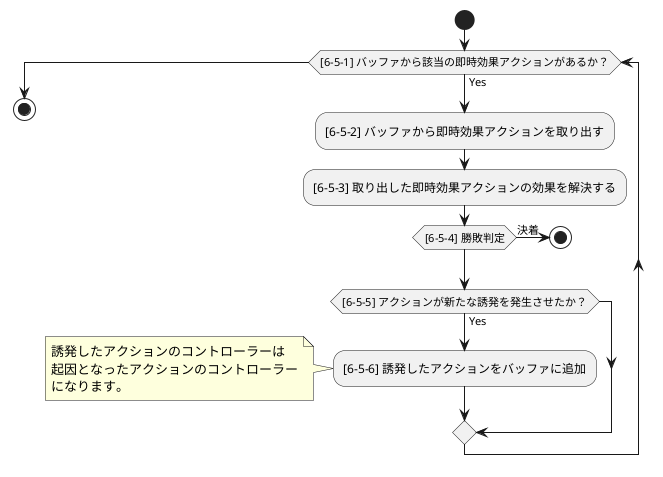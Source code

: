 @startuml
'==============================
'【即時効果：アクション毎に処理】
'==============================

start
while ([6-5-1] バッファから該当の即時効果アクションがあるか？) is (Yes)
  :[6-5-2] バッファから即時効果アクションを取り出す;
  :[6-5-3] 取り出した即時効果アクションの効果を解決する;
  if ([6-5-4] 勝敗判定) then (決着)
    stop
  endif
  if ([6-5-5] アクションが新たな誘発を発生させたか？) then (Yes)
    :[6-5-6] 誘発したアクションをバッファに追加;
    note left
      誘発したアクションのコントローラーは
      起因となったアクションのコントローラー
      になります。
    end note
  endif
endwhile
stop
@enduml
